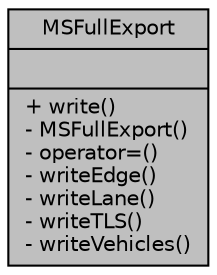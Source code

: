 digraph "MSFullExport"
{
  edge [fontname="Helvetica",fontsize="10",labelfontname="Helvetica",labelfontsize="10"];
  node [fontname="Helvetica",fontsize="10",shape=record];
  Node1 [label="{MSFullExport\n||+ write()\l- MSFullExport()\l- operator=()\l- writeEdge()\l- writeLane()\l- writeTLS()\l- writeVehicles()\l}",height=0.2,width=0.4,color="black", fillcolor="grey75", style="filled", fontcolor="black"];
}
